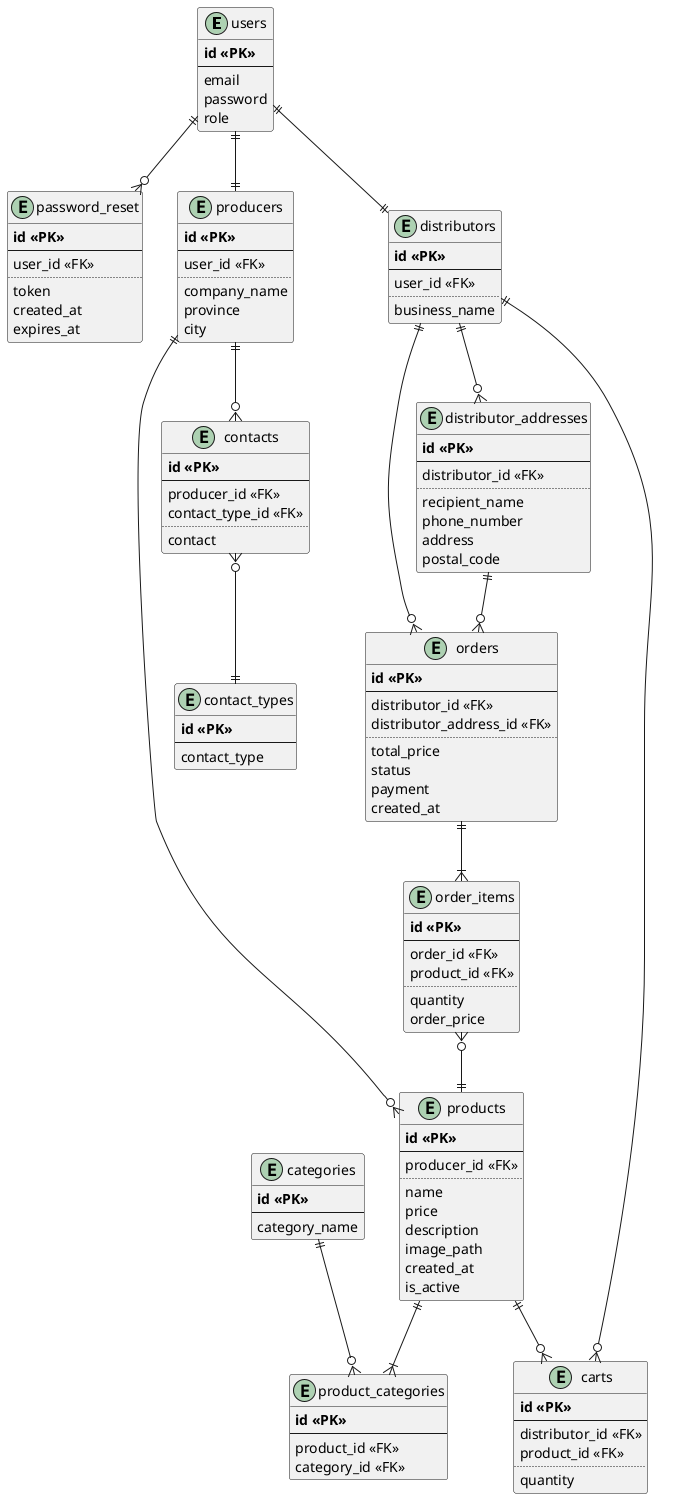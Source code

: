 @startuml

entity users {
  **id <<PK>>**
  --
  email
  password
  role
}

entity password_reset {
  **id <<PK>>**
  --
  user_id <<FK>>
  ..
  token
  created_at
  expires_at
}

entity producers {
  **id <<PK>>**
  --
  user_id <<FK>>
  ..
  company_name
  province
  city
}

entity contacts {
  **id <<PK>>**
  --
  producer_id <<FK>>
  contact_type_id <<FK>>
  ..
  contact
}

entity contact_types {
  **id <<PK>>**
  --
  contact_type
}

entity products {
  **id <<PK>>**
  --
  producer_id <<FK>>
  ..
  name
  price
  description
  image_path
  created_at
  is_active
}

entity product_categories {
  **id <<PK>>**
  --
  product_id <<FK>>
  category_id <<FK>>
}

entity categories {
  **id <<PK>>**
  --
  category_name
}

entity carts {
  **id <<PK>>**
  --
  distributor_id <<FK>>
  product_id <<FK>>
  ..
  quantity
}

entity distributors {
  **id <<PK>>**
  --
  user_id <<FK>>
  ..
  business_name
}

entity distributor_addresses {
  **id <<PK>>**
  --
  distributor_id <<FK>>
  ..
  recipient_name
  phone_number
  address
  postal_code
}

entity orders {
  **id <<PK>>**
  --
  distributor_id <<FK>>
  distributor_address_id <<FK>>
  ..
  total_price
  status
  payment
  created_at
}

entity order_items {
  **id <<PK>>**
  --
  order_id <<FK>>
  product_id <<FK>>
  ..
  quantity
  order_price
}

/' relation '/
users ||--o{ password_reset
users ||--|| producers
users ||--|| distributors

producers ||--o{ contacts
contacts }o--|| contact_types

products ||--|{ product_categories
categories ||--o{ product_categories
producers ||--o{ products

distributors ||--o{ distributor_addresses
distributors ||--o{ orders
distributor_addresses ||--o{ orders
orders ||--|{ order_items
order_items }o--|| products

distributors ||--o{ carts
products ||--o{ carts

@enduml